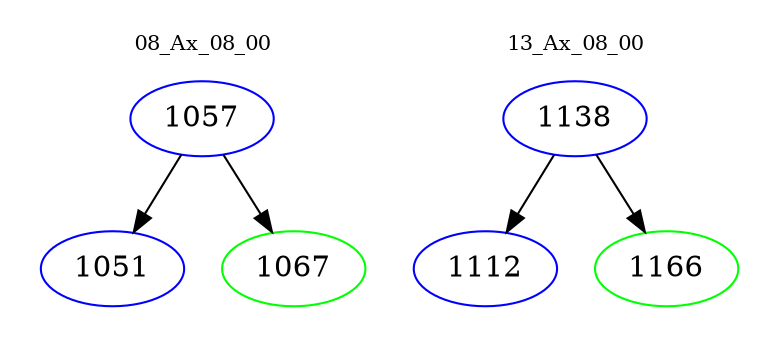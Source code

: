 digraph{
subgraph cluster_0 {
color = white
label = "08_Ax_08_00";
fontsize=10;
T0_1057 [label="1057", color="blue"]
T0_1057 -> T0_1051 [color="black"]
T0_1051 [label="1051", color="blue"]
T0_1057 -> T0_1067 [color="black"]
T0_1067 [label="1067", color="green"]
}
subgraph cluster_1 {
color = white
label = "13_Ax_08_00";
fontsize=10;
T1_1138 [label="1138", color="blue"]
T1_1138 -> T1_1112 [color="black"]
T1_1112 [label="1112", color="blue"]
T1_1138 -> T1_1166 [color="black"]
T1_1166 [label="1166", color="green"]
}
}
